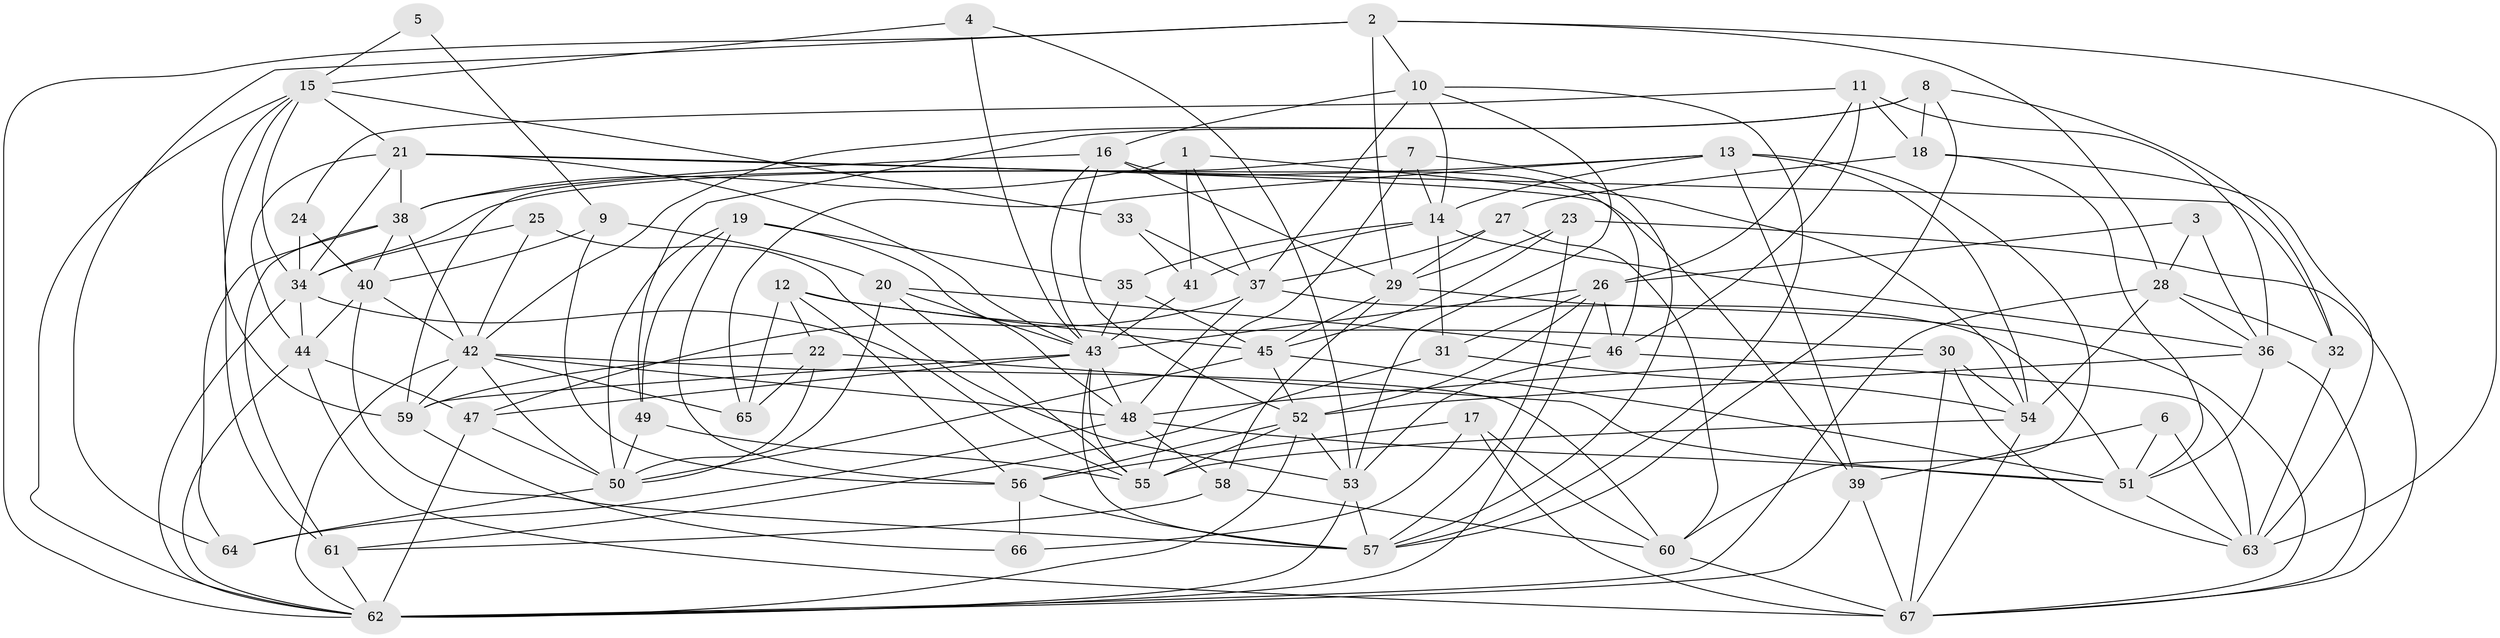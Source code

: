 // original degree distribution, {3: 0.2857142857142857, 4: 0.2706766917293233, 5: 0.23308270676691728, 6: 0.09022556390977443, 2: 0.09774436090225563, 7: 0.022556390977443608}
// Generated by graph-tools (version 1.1) at 2025/50/03/09/25 03:50:10]
// undirected, 67 vertices, 192 edges
graph export_dot {
graph [start="1"]
  node [color=gray90,style=filled];
  1;
  2;
  3;
  4;
  5;
  6;
  7;
  8;
  9;
  10;
  11;
  12;
  13;
  14;
  15;
  16;
  17;
  18;
  19;
  20;
  21;
  22;
  23;
  24;
  25;
  26;
  27;
  28;
  29;
  30;
  31;
  32;
  33;
  34;
  35;
  36;
  37;
  38;
  39;
  40;
  41;
  42;
  43;
  44;
  45;
  46;
  47;
  48;
  49;
  50;
  51;
  52;
  53;
  54;
  55;
  56;
  57;
  58;
  59;
  60;
  61;
  62;
  63;
  64;
  65;
  66;
  67;
  1 -- 37 [weight=1.0];
  1 -- 38 [weight=1.0];
  1 -- 41 [weight=1.0];
  1 -- 54 [weight=1.0];
  2 -- 10 [weight=1.0];
  2 -- 28 [weight=1.0];
  2 -- 29 [weight=1.0];
  2 -- 62 [weight=1.0];
  2 -- 63 [weight=1.0];
  2 -- 64 [weight=1.0];
  3 -- 26 [weight=1.0];
  3 -- 28 [weight=1.0];
  3 -- 36 [weight=1.0];
  4 -- 15 [weight=1.0];
  4 -- 43 [weight=1.0];
  4 -- 53 [weight=1.0];
  5 -- 9 [weight=1.0];
  5 -- 15 [weight=1.0];
  6 -- 39 [weight=1.0];
  6 -- 51 [weight=1.0];
  6 -- 63 [weight=1.0];
  7 -- 14 [weight=1.0];
  7 -- 55 [weight=1.0];
  7 -- 57 [weight=1.0];
  7 -- 59 [weight=1.0];
  8 -- 18 [weight=1.0];
  8 -- 32 [weight=1.0];
  8 -- 42 [weight=1.0];
  8 -- 49 [weight=1.0];
  8 -- 57 [weight=1.0];
  9 -- 20 [weight=1.0];
  9 -- 40 [weight=1.0];
  9 -- 56 [weight=1.0];
  10 -- 14 [weight=1.0];
  10 -- 16 [weight=1.0];
  10 -- 37 [weight=1.0];
  10 -- 53 [weight=1.0];
  10 -- 57 [weight=1.0];
  11 -- 18 [weight=1.0];
  11 -- 24 [weight=1.0];
  11 -- 26 [weight=1.0];
  11 -- 36 [weight=1.0];
  11 -- 46 [weight=1.0];
  12 -- 22 [weight=1.0];
  12 -- 30 [weight=1.0];
  12 -- 45 [weight=1.0];
  12 -- 56 [weight=1.0];
  12 -- 65 [weight=1.0];
  13 -- 14 [weight=1.0];
  13 -- 34 [weight=1.0];
  13 -- 39 [weight=1.0];
  13 -- 54 [weight=1.0];
  13 -- 60 [weight=1.0];
  13 -- 65 [weight=1.0];
  14 -- 31 [weight=1.0];
  14 -- 35 [weight=1.0];
  14 -- 36 [weight=1.0];
  14 -- 41 [weight=1.0];
  15 -- 21 [weight=1.0];
  15 -- 33 [weight=1.0];
  15 -- 34 [weight=1.0];
  15 -- 59 [weight=1.0];
  15 -- 61 [weight=1.0];
  15 -- 62 [weight=1.0];
  16 -- 29 [weight=1.0];
  16 -- 38 [weight=1.0];
  16 -- 43 [weight=1.0];
  16 -- 46 [weight=1.0];
  16 -- 52 [weight=1.0];
  17 -- 56 [weight=1.0];
  17 -- 60 [weight=1.0];
  17 -- 66 [weight=1.0];
  17 -- 67 [weight=1.0];
  18 -- 27 [weight=1.0];
  18 -- 51 [weight=1.0];
  18 -- 63 [weight=1.0];
  19 -- 35 [weight=1.0];
  19 -- 48 [weight=1.0];
  19 -- 49 [weight=1.0];
  19 -- 50 [weight=1.0];
  19 -- 56 [weight=1.0];
  20 -- 43 [weight=1.0];
  20 -- 46 [weight=1.0];
  20 -- 50 [weight=1.0];
  20 -- 55 [weight=1.0];
  21 -- 32 [weight=1.0];
  21 -- 34 [weight=1.0];
  21 -- 38 [weight=1.0];
  21 -- 39 [weight=1.0];
  21 -- 43 [weight=1.0];
  21 -- 44 [weight=1.0];
  22 -- 50 [weight=1.0];
  22 -- 51 [weight=1.0];
  22 -- 59 [weight=1.0];
  22 -- 65 [weight=1.0];
  23 -- 29 [weight=1.0];
  23 -- 45 [weight=1.0];
  23 -- 57 [weight=1.0];
  23 -- 67 [weight=1.0];
  24 -- 34 [weight=1.0];
  24 -- 40 [weight=1.0];
  25 -- 34 [weight=1.0];
  25 -- 42 [weight=1.0];
  25 -- 53 [weight=1.0];
  26 -- 31 [weight=1.0];
  26 -- 43 [weight=1.0];
  26 -- 46 [weight=1.0];
  26 -- 52 [weight=1.0];
  26 -- 62 [weight=1.0];
  27 -- 29 [weight=1.0];
  27 -- 37 [weight=1.0];
  27 -- 60 [weight=1.0];
  28 -- 32 [weight=1.0];
  28 -- 36 [weight=1.0];
  28 -- 54 [weight=1.0];
  28 -- 62 [weight=1.0];
  29 -- 45 [weight=1.0];
  29 -- 58 [weight=1.0];
  29 -- 67 [weight=1.0];
  30 -- 48 [weight=1.0];
  30 -- 54 [weight=1.0];
  30 -- 63 [weight=1.0];
  30 -- 67 [weight=2.0];
  31 -- 54 [weight=2.0];
  31 -- 61 [weight=1.0];
  32 -- 63 [weight=1.0];
  33 -- 37 [weight=1.0];
  33 -- 41 [weight=1.0];
  34 -- 44 [weight=1.0];
  34 -- 55 [weight=1.0];
  34 -- 62 [weight=1.0];
  35 -- 43 [weight=1.0];
  35 -- 45 [weight=1.0];
  36 -- 51 [weight=1.0];
  36 -- 52 [weight=1.0];
  36 -- 67 [weight=1.0];
  37 -- 47 [weight=1.0];
  37 -- 48 [weight=1.0];
  37 -- 51 [weight=1.0];
  38 -- 40 [weight=1.0];
  38 -- 42 [weight=1.0];
  38 -- 61 [weight=1.0];
  38 -- 64 [weight=1.0];
  39 -- 62 [weight=1.0];
  39 -- 67 [weight=1.0];
  40 -- 42 [weight=1.0];
  40 -- 44 [weight=1.0];
  40 -- 57 [weight=1.0];
  41 -- 43 [weight=1.0];
  42 -- 48 [weight=1.0];
  42 -- 50 [weight=1.0];
  42 -- 59 [weight=1.0];
  42 -- 60 [weight=1.0];
  42 -- 62 [weight=1.0];
  42 -- 65 [weight=1.0];
  43 -- 47 [weight=1.0];
  43 -- 48 [weight=1.0];
  43 -- 55 [weight=1.0];
  43 -- 57 [weight=1.0];
  43 -- 59 [weight=1.0];
  44 -- 47 [weight=1.0];
  44 -- 62 [weight=1.0];
  44 -- 67 [weight=1.0];
  45 -- 50 [weight=1.0];
  45 -- 51 [weight=1.0];
  45 -- 52 [weight=1.0];
  46 -- 53 [weight=1.0];
  46 -- 63 [weight=1.0];
  47 -- 50 [weight=1.0];
  47 -- 62 [weight=1.0];
  48 -- 51 [weight=1.0];
  48 -- 58 [weight=1.0];
  48 -- 64 [weight=1.0];
  49 -- 50 [weight=1.0];
  49 -- 55 [weight=1.0];
  50 -- 64 [weight=1.0];
  51 -- 63 [weight=1.0];
  52 -- 53 [weight=1.0];
  52 -- 55 [weight=1.0];
  52 -- 56 [weight=1.0];
  52 -- 62 [weight=1.0];
  53 -- 57 [weight=1.0];
  53 -- 62 [weight=1.0];
  54 -- 55 [weight=2.0];
  54 -- 67 [weight=1.0];
  56 -- 57 [weight=1.0];
  56 -- 66 [weight=1.0];
  58 -- 60 [weight=1.0];
  58 -- 61 [weight=1.0];
  59 -- 66 [weight=1.0];
  60 -- 67 [weight=1.0];
  61 -- 62 [weight=1.0];
}

